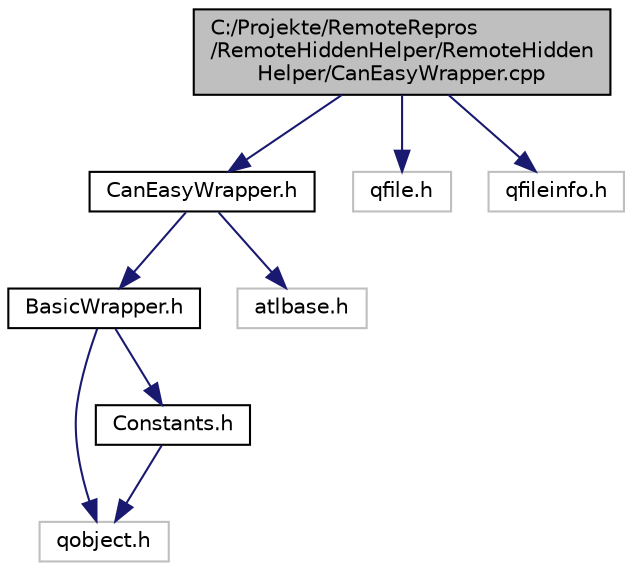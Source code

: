 digraph "C:/Projekte/RemoteRepros/RemoteHiddenHelper/RemoteHiddenHelper/CanEasyWrapper.cpp"
{
  edge [fontname="Helvetica",fontsize="10",labelfontname="Helvetica",labelfontsize="10"];
  node [fontname="Helvetica",fontsize="10",shape=record];
  Node0 [label="C:/Projekte/RemoteRepros\l/RemoteHiddenHelper/RemoteHidden\lHelper/CanEasyWrapper.cpp",height=0.2,width=0.4,color="black", fillcolor="grey75", style="filled", fontcolor="black"];
  Node0 -> Node1 [color="midnightblue",fontsize="10",style="solid",fontname="Helvetica"];
  Node1 [label="CanEasyWrapper.h",height=0.2,width=0.4,color="black", fillcolor="white", style="filled",URL="$_can_easy_wrapper_8h.html"];
  Node1 -> Node2 [color="midnightblue",fontsize="10",style="solid",fontname="Helvetica"];
  Node2 [label="BasicWrapper.h",height=0.2,width=0.4,color="black", fillcolor="white", style="filled",URL="$_basic_wrapper_8h.html"];
  Node2 -> Node3 [color="midnightblue",fontsize="10",style="solid",fontname="Helvetica"];
  Node3 [label="qobject.h",height=0.2,width=0.4,color="grey75", fillcolor="white", style="filled"];
  Node2 -> Node4 [color="midnightblue",fontsize="10",style="solid",fontname="Helvetica"];
  Node4 [label="Constants.h",height=0.2,width=0.4,color="black", fillcolor="white", style="filled",URL="$_constants_8h.html"];
  Node4 -> Node3 [color="midnightblue",fontsize="10",style="solid",fontname="Helvetica"];
  Node1 -> Node5 [color="midnightblue",fontsize="10",style="solid",fontname="Helvetica"];
  Node5 [label="atlbase.h",height=0.2,width=0.4,color="grey75", fillcolor="white", style="filled"];
  Node0 -> Node6 [color="midnightblue",fontsize="10",style="solid",fontname="Helvetica"];
  Node6 [label="qfile.h",height=0.2,width=0.4,color="grey75", fillcolor="white", style="filled"];
  Node0 -> Node7 [color="midnightblue",fontsize="10",style="solid",fontname="Helvetica"];
  Node7 [label="qfileinfo.h",height=0.2,width=0.4,color="grey75", fillcolor="white", style="filled"];
}
